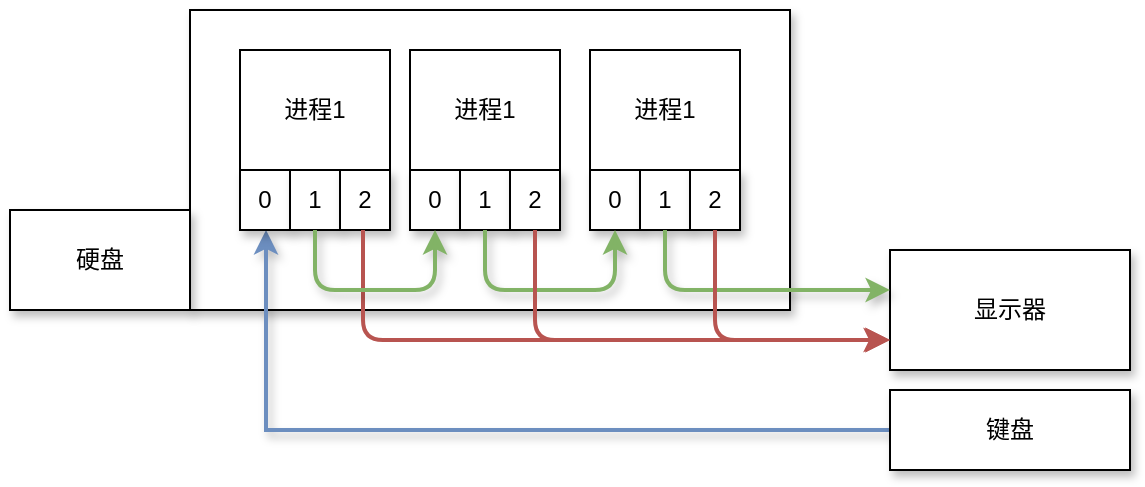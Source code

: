 <mxfile version="14.1.5" type="device"><diagram id="llprVpS2JXMj-etDnCbh" name="第 1 页"><mxGraphModel dx="1732" dy="805" grid="1" gridSize="10" guides="1" tooltips="1" connect="1" arrows="1" fold="1" page="1" pageScale="1" pageWidth="827" pageHeight="1169" math="0" shadow="0"><root><mxCell id="0"/><mxCell id="1" parent="0"/><mxCell id="VIJwpkVdjo9LIe4w0keE-1" value="" style="rounded=0;whiteSpace=wrap;html=1;shadow=1;" parent="1" vertex="1"><mxGeometry x="50" y="190" width="300" height="150" as="geometry"/></mxCell><mxCell id="VIJwpkVdjo9LIe4w0keE-8" value="" style="edgeStyle=orthogonalEdgeStyle;rounded=0;orthogonalLoop=1;jettySize=auto;html=1;strokeWidth=2;fillColor=#dae8fc;strokeColor=#6c8ebf;shadow=1;" parent="1" source="VIJwpkVdjo9LIe4w0keE-2" edge="1"><mxGeometry relative="1" as="geometry"><mxPoint x="88" y="300" as="targetPoint"/><Array as="points"><mxPoint x="88" y="400"/></Array></mxGeometry></mxCell><mxCell id="VIJwpkVdjo9LIe4w0keE-2" value="键盘" style="rounded=0;whiteSpace=wrap;html=1;shadow=1;" parent="1" vertex="1"><mxGeometry x="400" y="380" width="120" height="40" as="geometry"/></mxCell><mxCell id="VIJwpkVdjo9LIe4w0keE-5" value="显示器" style="rounded=0;whiteSpace=wrap;html=1;shadow=1;" parent="1" vertex="1"><mxGeometry x="400" y="310" width="120" height="60" as="geometry"/></mxCell><mxCell id="VIJwpkVdjo9LIe4w0keE-9" value="硬盘" style="rounded=0;whiteSpace=wrap;html=1;shadow=1;" parent="1" vertex="1"><mxGeometry x="-40" y="290" width="90" height="50" as="geometry"/></mxCell><mxCell id="VIJwpkVdjo9LIe4w0keE-10" value="0" style="rounded=0;whiteSpace=wrap;html=1;shadow=1;" parent="1" vertex="1"><mxGeometry x="75" y="270" width="25" height="30" as="geometry"/></mxCell><mxCell id="VIJwpkVdjo9LIe4w0keE-11" value="1" style="rounded=0;whiteSpace=wrap;html=1;shadow=1;" parent="1" vertex="1"><mxGeometry x="100" y="270" width="25" height="30" as="geometry"/></mxCell><mxCell id="VIJwpkVdjo9LIe4w0keE-12" value="2" style="rounded=0;whiteSpace=wrap;html=1;shadow=1;" parent="1" vertex="1"><mxGeometry x="125" y="270" width="25" height="30" as="geometry"/></mxCell><mxCell id="VIJwpkVdjo9LIe4w0keE-18" value="" style="edgeStyle=segmentEdgeStyle;endArrow=classic;html=1;exitX=0.5;exitY=1;exitDx=0;exitDy=0;entryX=0;entryY=0.75;entryDx=0;entryDy=0;strokeWidth=2;fillColor=#f8cecc;strokeColor=#b85450;shadow=0;" parent="1" edge="1"><mxGeometry width="50" height="50" relative="1" as="geometry"><mxPoint x="136.5" y="300" as="sourcePoint"/><mxPoint x="399" y="355" as="targetPoint"/><Array as="points"><mxPoint x="137" y="355"/></Array></mxGeometry></mxCell><mxCell id="_GLmDYM1M387YFJMH1n8-1" value="进程1" style="rounded=0;whiteSpace=wrap;html=1;" vertex="1" parent="1"><mxGeometry x="75" y="210" width="75" height="60" as="geometry"/></mxCell><mxCell id="_GLmDYM1M387YFJMH1n8-2" value="0" style="rounded=0;whiteSpace=wrap;html=1;shadow=1;" vertex="1" parent="1"><mxGeometry x="160" y="270" width="25" height="30" as="geometry"/></mxCell><mxCell id="_GLmDYM1M387YFJMH1n8-3" value="1" style="rounded=0;whiteSpace=wrap;html=1;shadow=1;" vertex="1" parent="1"><mxGeometry x="185" y="270" width="25" height="30" as="geometry"/></mxCell><mxCell id="_GLmDYM1M387YFJMH1n8-4" value="2" style="rounded=0;whiteSpace=wrap;html=1;shadow=1;" vertex="1" parent="1"><mxGeometry x="210" y="270" width="25" height="30" as="geometry"/></mxCell><mxCell id="_GLmDYM1M387YFJMH1n8-5" value="进程1" style="rounded=0;whiteSpace=wrap;html=1;" vertex="1" parent="1"><mxGeometry x="160" y="210" width="75" height="60" as="geometry"/></mxCell><mxCell id="_GLmDYM1M387YFJMH1n8-6" value="0" style="rounded=0;whiteSpace=wrap;html=1;shadow=1;" vertex="1" parent="1"><mxGeometry x="250" y="270" width="25" height="30" as="geometry"/></mxCell><mxCell id="_GLmDYM1M387YFJMH1n8-7" value="1" style="rounded=0;whiteSpace=wrap;html=1;shadow=1;" vertex="1" parent="1"><mxGeometry x="275" y="270" width="25" height="30" as="geometry"/></mxCell><mxCell id="_GLmDYM1M387YFJMH1n8-8" value="2" style="rounded=0;whiteSpace=wrap;html=1;shadow=1;" vertex="1" parent="1"><mxGeometry x="300" y="270" width="25" height="30" as="geometry"/></mxCell><mxCell id="_GLmDYM1M387YFJMH1n8-9" value="进程1" style="rounded=0;whiteSpace=wrap;html=1;" vertex="1" parent="1"><mxGeometry x="250" y="210" width="75" height="60" as="geometry"/></mxCell><mxCell id="_GLmDYM1M387YFJMH1n8-10" value="" style="edgeStyle=elbowEdgeStyle;elbow=vertical;endArrow=classic;html=1;exitX=0.5;exitY=1;exitDx=0;exitDy=0;entryX=0.5;entryY=1;entryDx=0;entryDy=0;strokeWidth=2;fillColor=#d5e8d4;strokeColor=#82b366;shadow=1;" edge="1" parent="1" source="VIJwpkVdjo9LIe4w0keE-11" target="_GLmDYM1M387YFJMH1n8-2"><mxGeometry width="50" height="50" relative="1" as="geometry"><mxPoint x="185" y="450" as="sourcePoint"/><mxPoint x="235" y="400" as="targetPoint"/><Array as="points"><mxPoint x="160" y="330"/></Array></mxGeometry></mxCell><mxCell id="_GLmDYM1M387YFJMH1n8-11" value="" style="edgeStyle=elbowEdgeStyle;elbow=vertical;endArrow=classic;html=1;exitX=0.5;exitY=1;exitDx=0;exitDy=0;entryX=0.5;entryY=1;entryDx=0;entryDy=0;strokeWidth=2;fillColor=#d5e8d4;strokeColor=#82b366;shadow=1;" edge="1" parent="1" source="_GLmDYM1M387YFJMH1n8-3" target="_GLmDYM1M387YFJMH1n8-6"><mxGeometry width="50" height="50" relative="1" as="geometry"><mxPoint x="220.0" y="390" as="sourcePoint"/><mxPoint x="280.0" y="390" as="targetPoint"/><Array as="points"><mxPoint x="240" y="330"/></Array></mxGeometry></mxCell><mxCell id="_GLmDYM1M387YFJMH1n8-13" value="" style="edgeStyle=segmentEdgeStyle;endArrow=classic;html=1;strokeWidth=2;exitX=0.5;exitY=1;exitDx=0;exitDy=0;fillColor=#d5e8d4;strokeColor=#82b366;shadow=1;" edge="1" parent="1" source="_GLmDYM1M387YFJMH1n8-7"><mxGeometry width="50" height="50" relative="1" as="geometry"><mxPoint x="320" y="350" as="sourcePoint"/><mxPoint x="400" y="330" as="targetPoint"/><Array as="points"><mxPoint x="288" y="330"/></Array></mxGeometry></mxCell><mxCell id="_GLmDYM1M387YFJMH1n8-15" value="" style="edgeStyle=segmentEdgeStyle;endArrow=classic;html=1;entryX=0;entryY=0.75;entryDx=0;entryDy=0;strokeWidth=2;fillColor=#f8cecc;strokeColor=#b85450;shadow=0;exitX=0.5;exitY=1;exitDx=0;exitDy=0;" edge="1" parent="1" source="_GLmDYM1M387YFJMH1n8-4" target="VIJwpkVdjo9LIe4w0keE-5"><mxGeometry width="50" height="50" relative="1" as="geometry"><mxPoint x="200" y="470" as="sourcePoint"/><mxPoint x="410" y="365" as="targetPoint"/><Array as="points"><mxPoint x="223" y="355"/></Array></mxGeometry></mxCell><mxCell id="_GLmDYM1M387YFJMH1n8-16" value="" style="edgeStyle=segmentEdgeStyle;endArrow=classic;html=1;entryX=0;entryY=0.75;entryDx=0;entryDy=0;strokeWidth=2;fillColor=#f8cecc;strokeColor=#b85450;shadow=0;exitX=0.5;exitY=1;exitDx=0;exitDy=0;" edge="1" parent="1" source="_GLmDYM1M387YFJMH1n8-8" target="VIJwpkVdjo9LIe4w0keE-5"><mxGeometry width="50" height="50" relative="1" as="geometry"><mxPoint x="232.5" y="310" as="sourcePoint"/><mxPoint x="410" y="365" as="targetPoint"/><Array as="points"><mxPoint x="313" y="355"/></Array></mxGeometry></mxCell></root></mxGraphModel></diagram></mxfile>